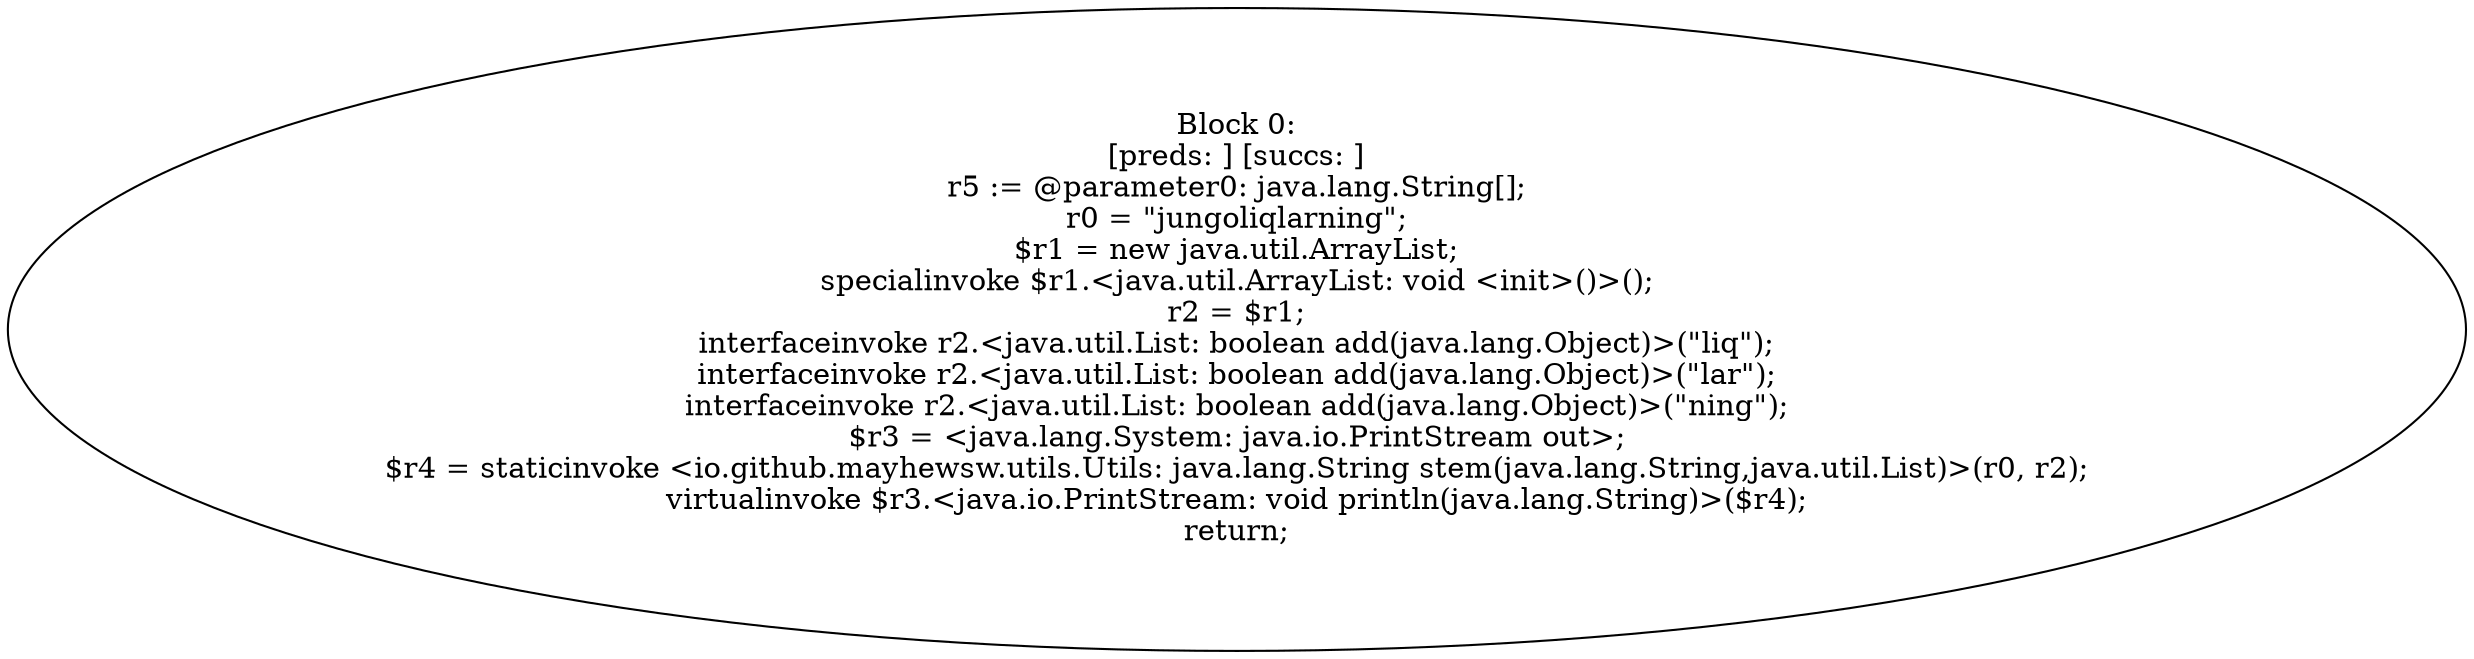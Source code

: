digraph "unitGraph" {
    "Block 0:
[preds: ] [succs: ]
r5 := @parameter0: java.lang.String[];
r0 = \"jungoliqlarning\";
$r1 = new java.util.ArrayList;
specialinvoke $r1.<java.util.ArrayList: void <init>()>();
r2 = $r1;
interfaceinvoke r2.<java.util.List: boolean add(java.lang.Object)>(\"liq\");
interfaceinvoke r2.<java.util.List: boolean add(java.lang.Object)>(\"lar\");
interfaceinvoke r2.<java.util.List: boolean add(java.lang.Object)>(\"ning\");
$r3 = <java.lang.System: java.io.PrintStream out>;
$r4 = staticinvoke <io.github.mayhewsw.utils.Utils: java.lang.String stem(java.lang.String,java.util.List)>(r0, r2);
virtualinvoke $r3.<java.io.PrintStream: void println(java.lang.String)>($r4);
return;
"
}
